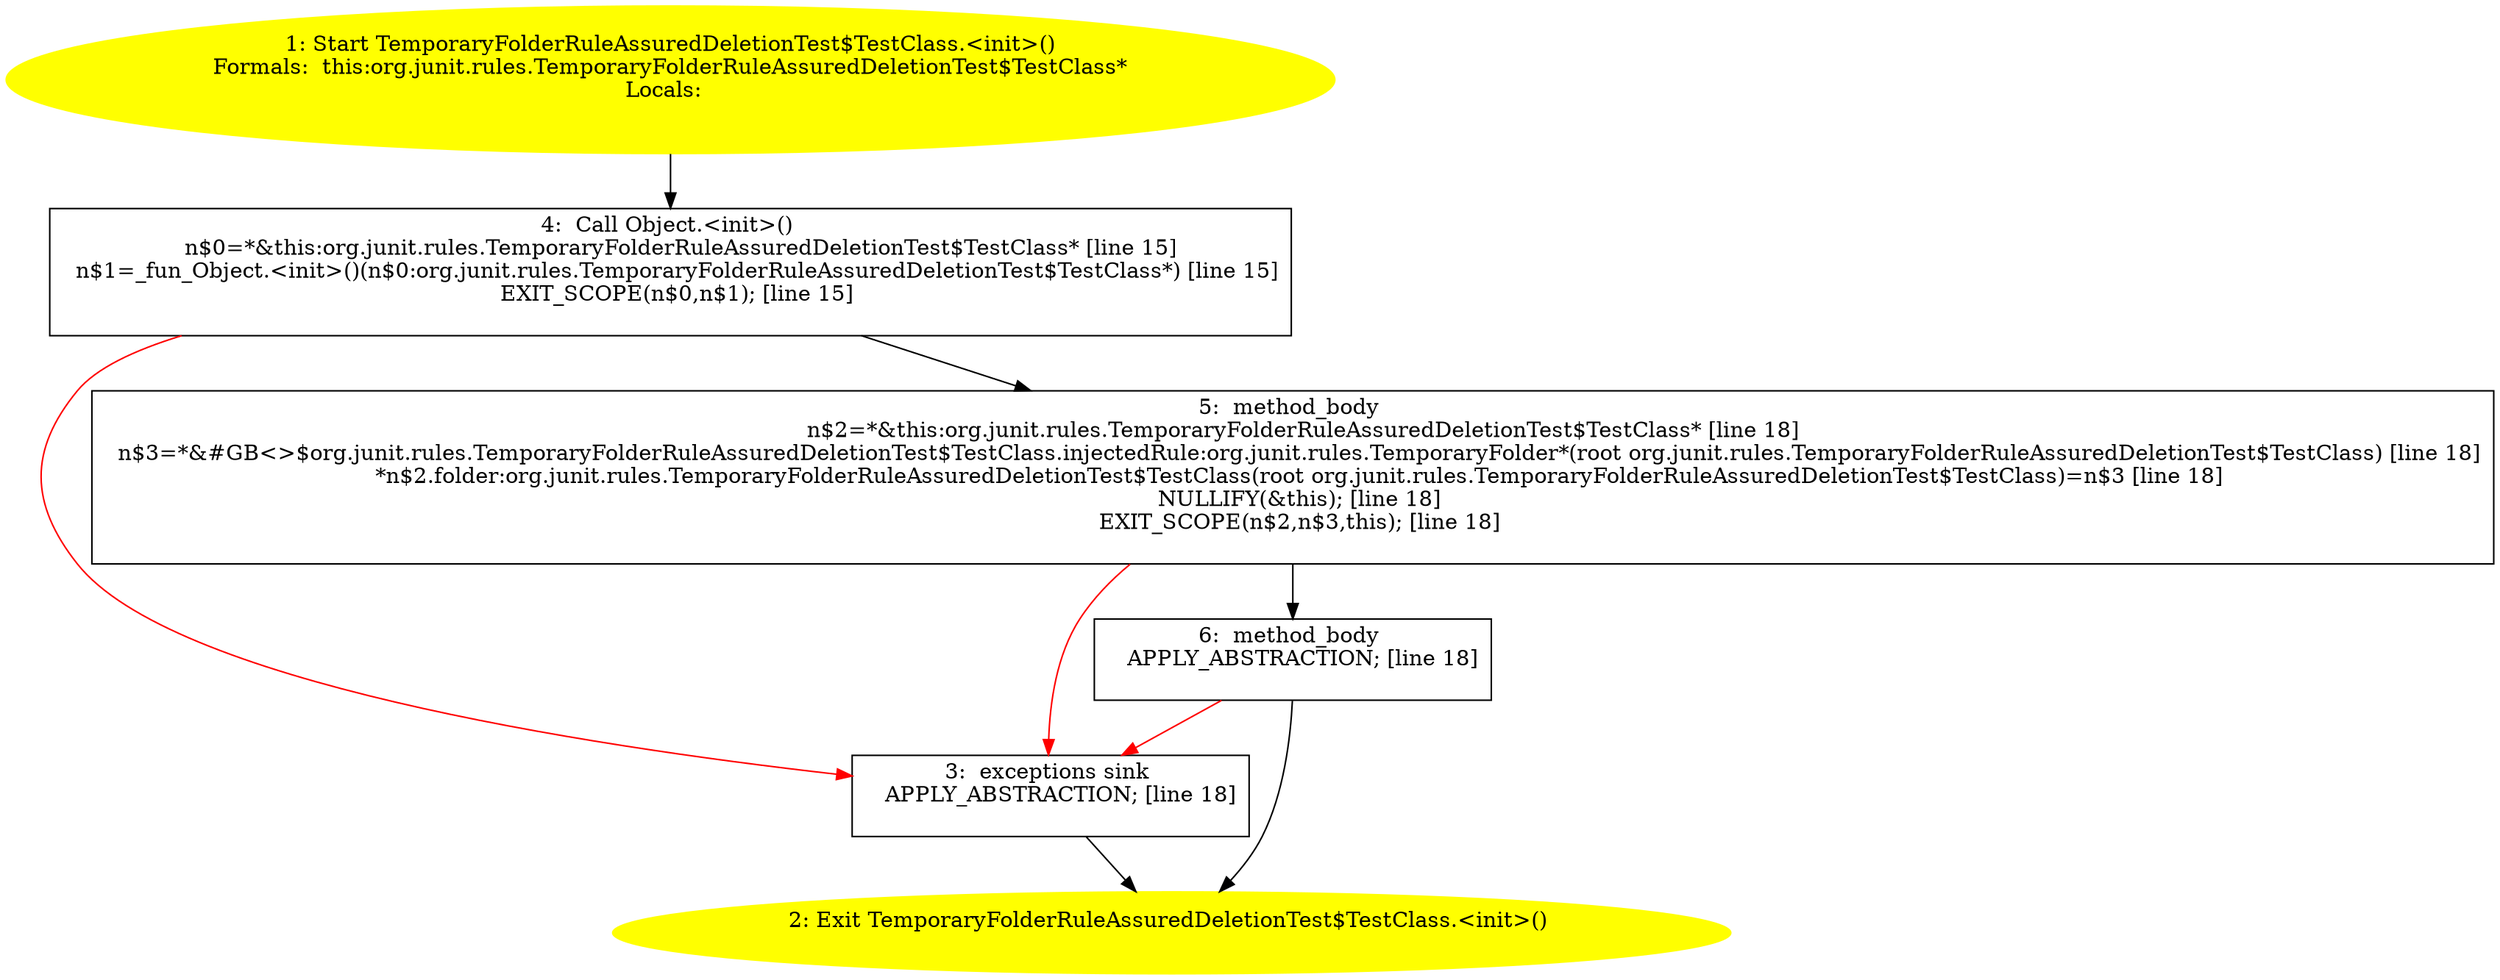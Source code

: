/* @generated */
digraph cfg {
"org.junit.rules.TemporaryFolderRuleAssuredDeletionTest$TestClass.<init>().bd4819d8cdf97794cf2531c5b50c0b02_1" [label="1: Start TemporaryFolderRuleAssuredDeletionTest$TestClass.<init>()\nFormals:  this:org.junit.rules.TemporaryFolderRuleAssuredDeletionTest$TestClass*\nLocals:  \n  " color=yellow style=filled]
	

	 "org.junit.rules.TemporaryFolderRuleAssuredDeletionTest$TestClass.<init>().bd4819d8cdf97794cf2531c5b50c0b02_1" -> "org.junit.rules.TemporaryFolderRuleAssuredDeletionTest$TestClass.<init>().bd4819d8cdf97794cf2531c5b50c0b02_4" ;
"org.junit.rules.TemporaryFolderRuleAssuredDeletionTest$TestClass.<init>().bd4819d8cdf97794cf2531c5b50c0b02_2" [label="2: Exit TemporaryFolderRuleAssuredDeletionTest$TestClass.<init>() \n  " color=yellow style=filled]
	

"org.junit.rules.TemporaryFolderRuleAssuredDeletionTest$TestClass.<init>().bd4819d8cdf97794cf2531c5b50c0b02_3" [label="3:  exceptions sink \n   APPLY_ABSTRACTION; [line 18]\n " shape="box"]
	

	 "org.junit.rules.TemporaryFolderRuleAssuredDeletionTest$TestClass.<init>().bd4819d8cdf97794cf2531c5b50c0b02_3" -> "org.junit.rules.TemporaryFolderRuleAssuredDeletionTest$TestClass.<init>().bd4819d8cdf97794cf2531c5b50c0b02_2" ;
"org.junit.rules.TemporaryFolderRuleAssuredDeletionTest$TestClass.<init>().bd4819d8cdf97794cf2531c5b50c0b02_4" [label="4:  Call Object.<init>() \n   n$0=*&this:org.junit.rules.TemporaryFolderRuleAssuredDeletionTest$TestClass* [line 15]\n  n$1=_fun_Object.<init>()(n$0:org.junit.rules.TemporaryFolderRuleAssuredDeletionTest$TestClass*) [line 15]\n  EXIT_SCOPE(n$0,n$1); [line 15]\n " shape="box"]
	

	 "org.junit.rules.TemporaryFolderRuleAssuredDeletionTest$TestClass.<init>().bd4819d8cdf97794cf2531c5b50c0b02_4" -> "org.junit.rules.TemporaryFolderRuleAssuredDeletionTest$TestClass.<init>().bd4819d8cdf97794cf2531c5b50c0b02_5" ;
	 "org.junit.rules.TemporaryFolderRuleAssuredDeletionTest$TestClass.<init>().bd4819d8cdf97794cf2531c5b50c0b02_4" -> "org.junit.rules.TemporaryFolderRuleAssuredDeletionTest$TestClass.<init>().bd4819d8cdf97794cf2531c5b50c0b02_3" [color="red" ];
"org.junit.rules.TemporaryFolderRuleAssuredDeletionTest$TestClass.<init>().bd4819d8cdf97794cf2531c5b50c0b02_5" [label="5:  method_body \n   n$2=*&this:org.junit.rules.TemporaryFolderRuleAssuredDeletionTest$TestClass* [line 18]\n  n$3=*&#GB<>$org.junit.rules.TemporaryFolderRuleAssuredDeletionTest$TestClass.injectedRule:org.junit.rules.TemporaryFolder*(root org.junit.rules.TemporaryFolderRuleAssuredDeletionTest$TestClass) [line 18]\n  *n$2.folder:org.junit.rules.TemporaryFolderRuleAssuredDeletionTest$TestClass(root org.junit.rules.TemporaryFolderRuleAssuredDeletionTest$TestClass)=n$3 [line 18]\n  NULLIFY(&this); [line 18]\n  EXIT_SCOPE(n$2,n$3,this); [line 18]\n " shape="box"]
	

	 "org.junit.rules.TemporaryFolderRuleAssuredDeletionTest$TestClass.<init>().bd4819d8cdf97794cf2531c5b50c0b02_5" -> "org.junit.rules.TemporaryFolderRuleAssuredDeletionTest$TestClass.<init>().bd4819d8cdf97794cf2531c5b50c0b02_6" ;
	 "org.junit.rules.TemporaryFolderRuleAssuredDeletionTest$TestClass.<init>().bd4819d8cdf97794cf2531c5b50c0b02_5" -> "org.junit.rules.TemporaryFolderRuleAssuredDeletionTest$TestClass.<init>().bd4819d8cdf97794cf2531c5b50c0b02_3" [color="red" ];
"org.junit.rules.TemporaryFolderRuleAssuredDeletionTest$TestClass.<init>().bd4819d8cdf97794cf2531c5b50c0b02_6" [label="6:  method_body \n   APPLY_ABSTRACTION; [line 18]\n " shape="box"]
	

	 "org.junit.rules.TemporaryFolderRuleAssuredDeletionTest$TestClass.<init>().bd4819d8cdf97794cf2531c5b50c0b02_6" -> "org.junit.rules.TemporaryFolderRuleAssuredDeletionTest$TestClass.<init>().bd4819d8cdf97794cf2531c5b50c0b02_2" ;
	 "org.junit.rules.TemporaryFolderRuleAssuredDeletionTest$TestClass.<init>().bd4819d8cdf97794cf2531c5b50c0b02_6" -> "org.junit.rules.TemporaryFolderRuleAssuredDeletionTest$TestClass.<init>().bd4819d8cdf97794cf2531c5b50c0b02_3" [color="red" ];
}
